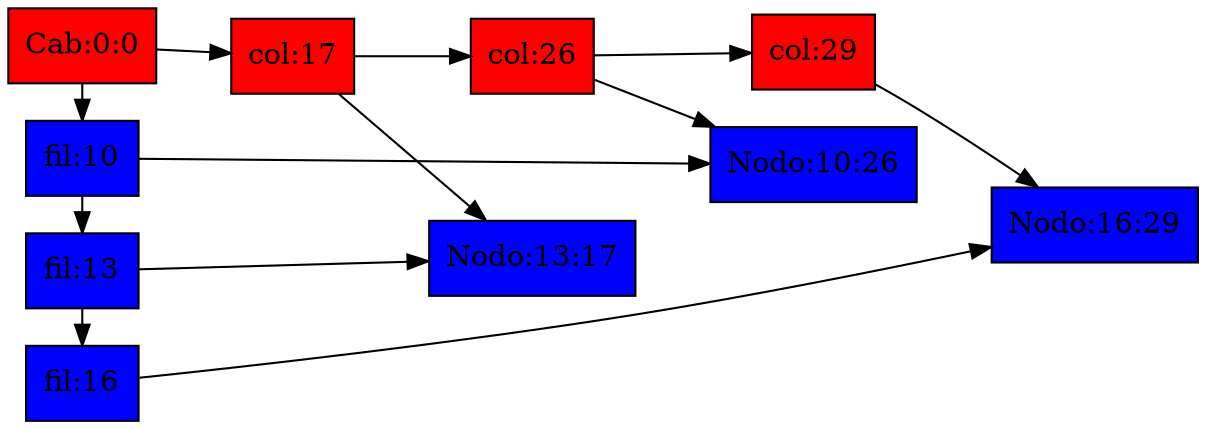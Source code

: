 digraph g{
rankdir=LR
<matriz.Nodo instance at 0x11018b128>[label =<Cab:0:0> shape =box, style=filled, fillcolor=red] 
<matriz.Nodo instance at 0x110186e60>[label =<col:17> shape =box, style=filled, fillcolor=red] 
<matriz.Nodo instance at 0x11018bb48>[label =<col:26> shape =box, style=filled, fillcolor=red] 
<matriz.Nodo instance at 0x110186b48>[label =<col:29> shape =box, style=filled, fillcolor=red] 
<matriz.Nodo instance at 0x11018b128>-><matriz.Nodo instance at 0x110186e60><matriz.Nodo instance at 0x110186e60>-><matriz.Nodo instance at 0x11018bb48><matriz.Nodo instance at 0x11018bb48>-><matriz.Nodo instance at 0x110186b48>
<matriz.Nodo instance at 0x11018bb00>[label = <fil:10> shape =box, style=filled, fillcolor=blue] 
<matriz.Nodo instance at 0x110186758>[label = <fil:13> shape =box, style=filled, fillcolor=blue] 
<matriz.Nodo instance at 0x110186b00>[label = <fil:16> shape =box, style=filled, fillcolor=blue] 
<matriz.Nodo instance at 0x11018b128>-><matriz.Nodo instance at 0x11018bb00><matriz.Nodo instance at 0x11018bb00>-><matriz.Nodo instance at 0x110186758><matriz.Nodo instance at 0x110186758>-><matriz.Nodo instance at 0x110186b00>subgraph{
rank = same;<matriz.Nodo instance at 0x11018b128>;<matriz.Nodo instance at 0x110186758><matriz.Nodo instance at 0x11018bb00>;<matriz.Nodo instance at 0x110186758><matriz.Nodo instance at 0x110186758>;<matriz.Nodo instance at 0x110186b00>}
<matriz.Nodo instance at 0x11018bb00>-><matriz.Nodo instance at 0x11018ba70>
<matriz.Nodo instance at 0x11018ba70>[label = <Nodo:10:26> shape =box, style=filled, fillcolor=blue] 
<matriz.Nodo instance at 0x110186758>-><matriz.Nodo instance at 0x110186050>
<matriz.Nodo instance at 0x110186050>[label = <Nodo:13:17> shape =box, style=filled, fillcolor=blue] 
<matriz.Nodo instance at 0x110186b00>-><matriz.Nodo instance at 0x1101867e8>
<matriz.Nodo instance at 0x1101867e8>[label = <Nodo:16:29> shape =box, style=filled, fillcolor=blue] 
<matriz.Nodo instance at 0x110186e60>-><matriz.Nodo instance at 0x110186050>
<matriz.Nodo instance at 0x11018bb48>-><matriz.Nodo instance at 0x11018ba70>
<matriz.Nodo instance at 0x110186b48>-><matriz.Nodo instance at 0x1101867e8>
}
